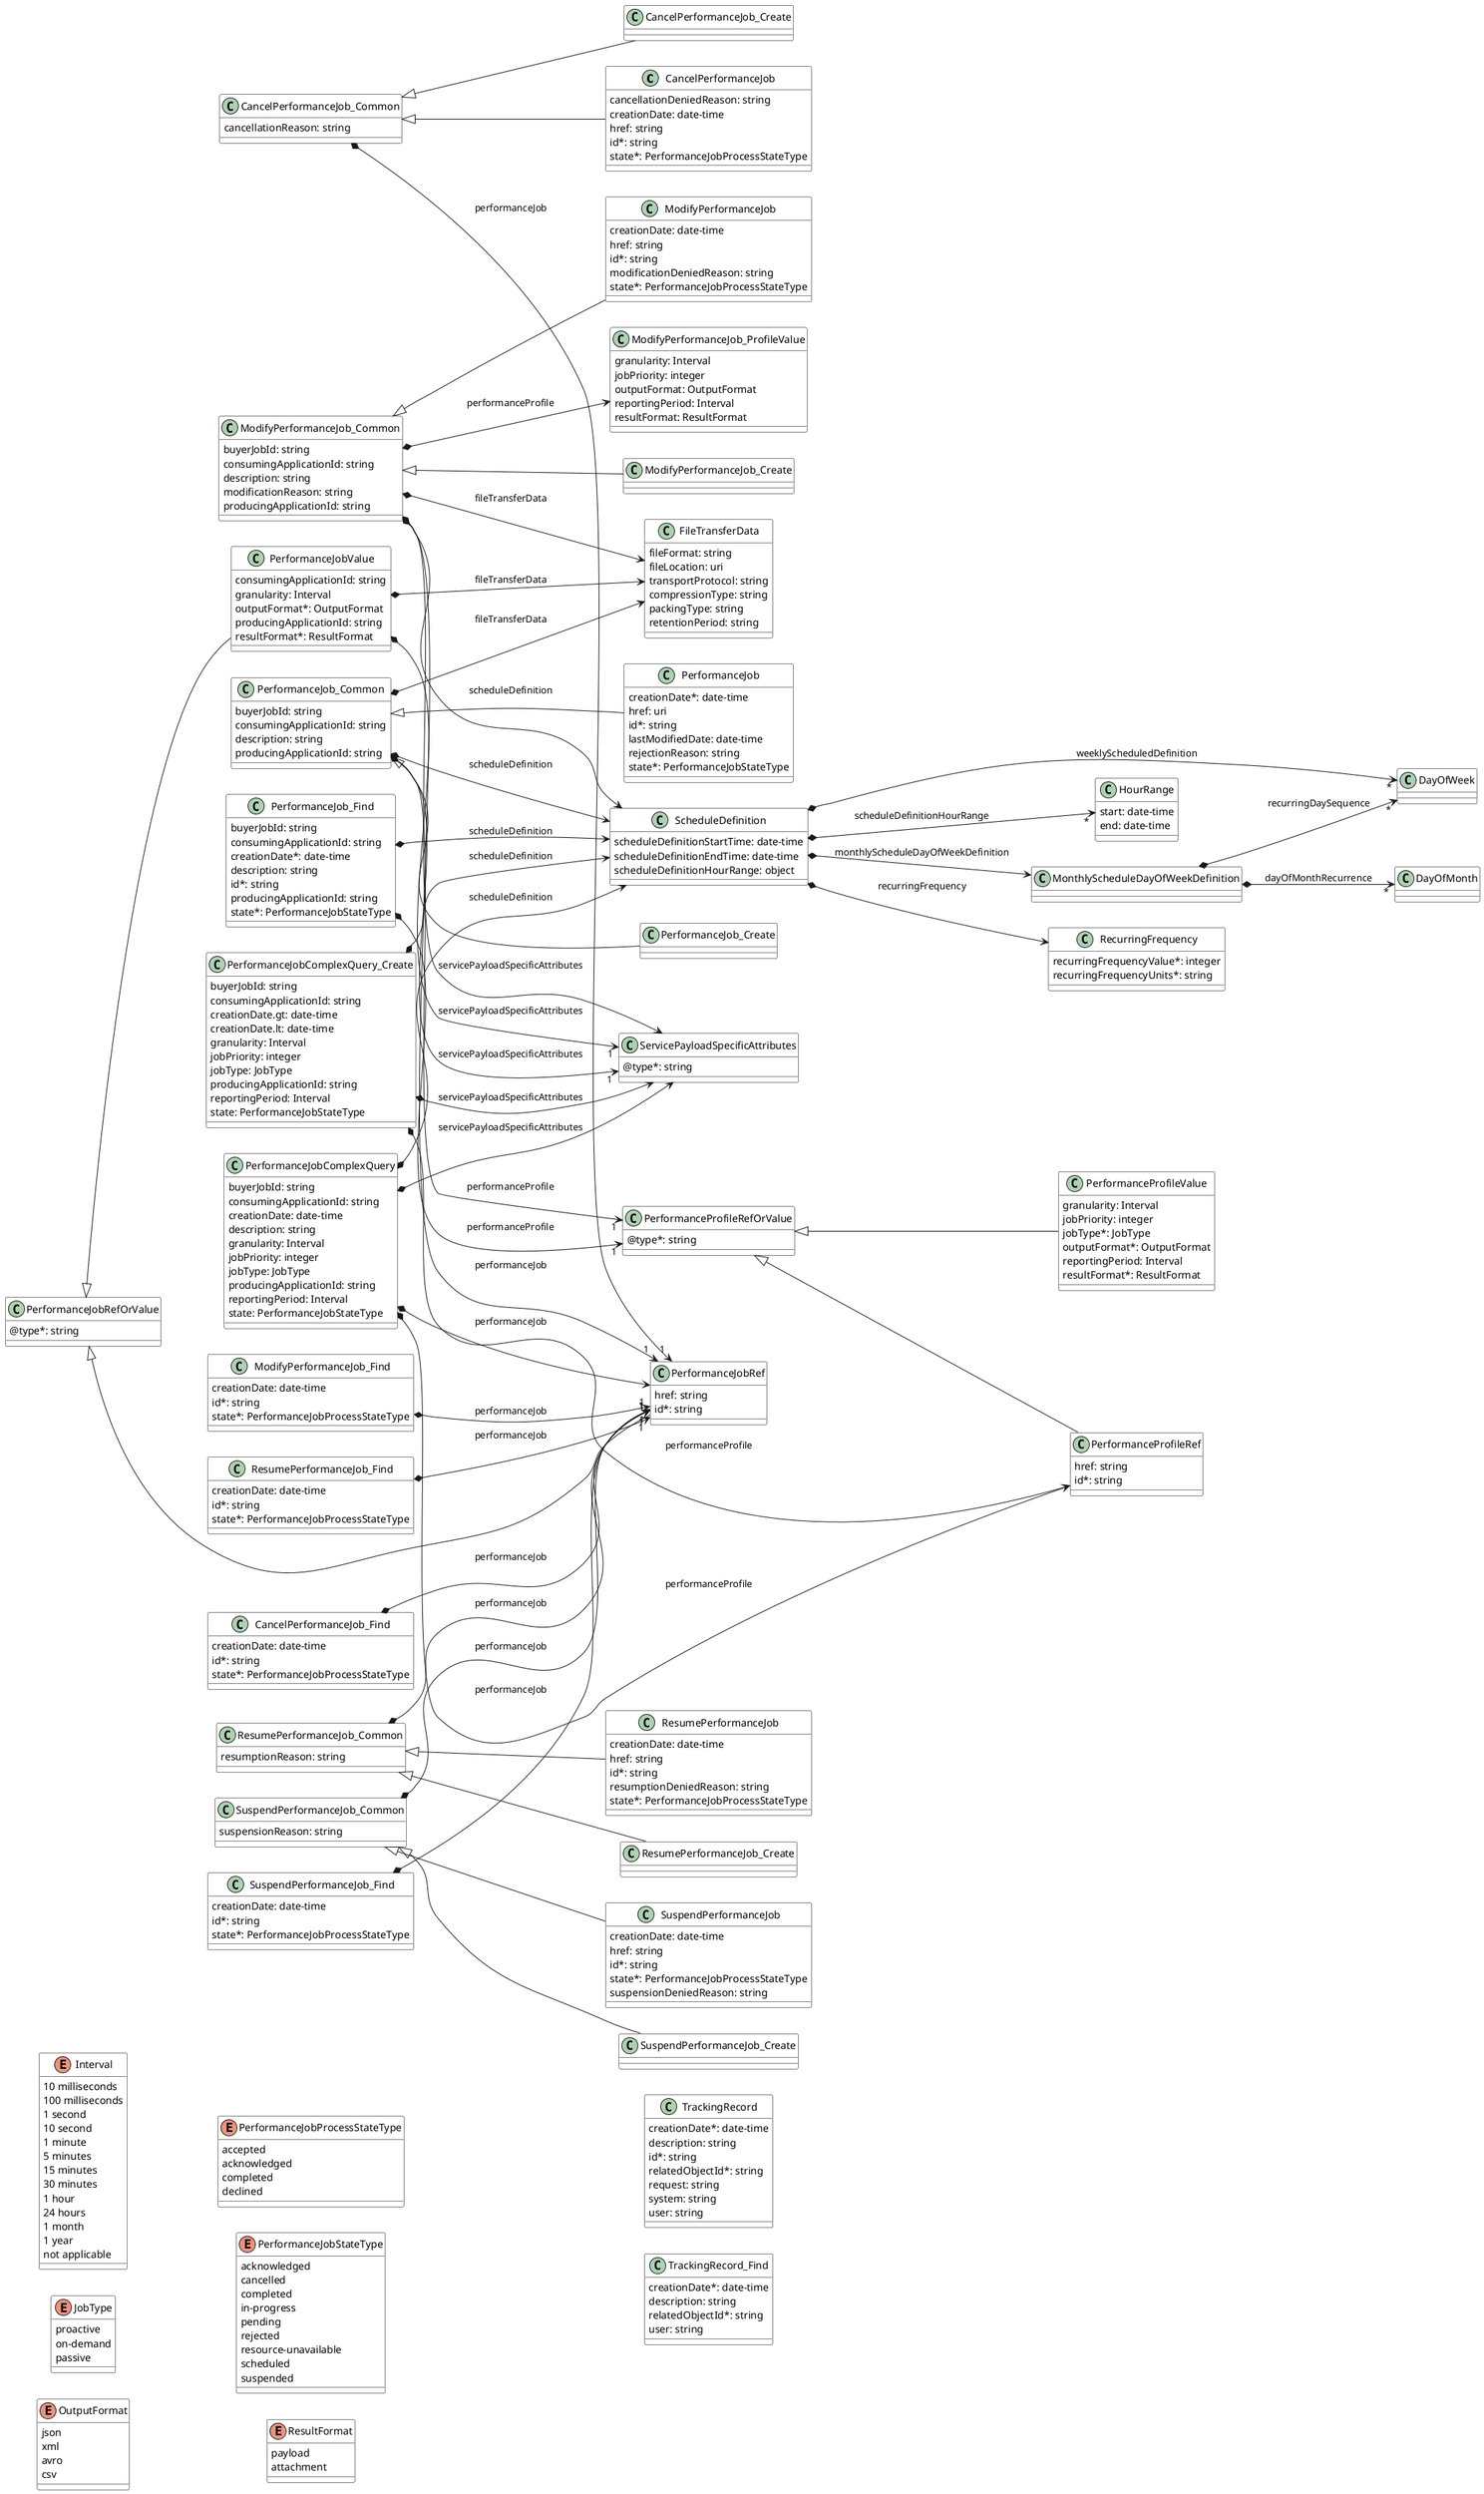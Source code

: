 @startuml performanceMonitoringDataModel
skinparam {
    ClassBackgroundColor White
    ClassBorderColor Black
}

left to right direction


class CancelPerformanceJob {

    cancellationDeniedReason: string
    creationDate: date-time
    href: string
    id*: string
    state*: PerformanceJobProcessStateType
}
CancelPerformanceJob_Common <|-- CancelPerformanceJob



class CancelPerformanceJob_Common {

    cancellationReason: string
}

CancelPerformanceJob_Common *-->"1" PerformanceJobRef : performanceJob


class CancelPerformanceJob_Create {

}
CancelPerformanceJob_Common <|-- CancelPerformanceJob_Create



class CancelPerformanceJob_Find {

    creationDate: date-time
    id*: string
    state*: PerformanceJobProcessStateType
}

CancelPerformanceJob_Find *-->"1" PerformanceJobRef : performanceJob


class DayOfMonth {

}



class DayOfWeek {

}

class FileTransferData {

    fileFormat: string
    fileLocation: uri
    transportProtocol: string
    compressionType: string
    packingType: string
    retentionPeriod: string
}



class HourRange {

    start: date-time
    end: date-time
}



enum Interval {

    10 milliseconds
    100 milliseconds
    1 second
    10 second
    1 minute
    5 minutes
    15 minutes
    30 minutes
    1 hour
    24 hours
    1 month
    1 year
    not applicable
}
enum JobType {

    proactive
    on-demand
    passive
}

class ModifyPerformanceJob {

    creationDate: date-time
    href: string
    id*: string
    modificationDeniedReason: string
    state*: PerformanceJobProcessStateType
}
ModifyPerformanceJob_Common <|-- ModifyPerformanceJob



class ModifyPerformanceJob_Common {

    buyerJobId: string
    consumingApplicationId: string
    description: string
    modificationReason: string
    producingApplicationId: string
}

ModifyPerformanceJob_Common *--> FileTransferData : fileTransferData
ModifyPerformanceJob_Common *-->"1" PerformanceJobRef : performanceJob
ModifyPerformanceJob_Common *--> ModifyPerformanceJob_ProfileValue : performanceProfile
ModifyPerformanceJob_Common *--> ScheduleDefinition : scheduleDefinition
ModifyPerformanceJob_Common *--> ServicePayloadSpecificAttributes : servicePayloadSpecificAttributes


class ModifyPerformanceJob_Create {

}
ModifyPerformanceJob_Common <|-- ModifyPerformanceJob_Create



class ModifyPerformanceJob_Find {

    creationDate: date-time
    id*: string
    state*: PerformanceJobProcessStateType
}

ModifyPerformanceJob_Find *-->"1" PerformanceJobRef : performanceJob


class ModifyPerformanceJob_ProfileValue {

    granularity: Interval
    jobPriority: integer
    outputFormat: OutputFormat
    reportingPeriod: Interval
    resultFormat: ResultFormat
}



class MonthlyScheduleDayOfWeekDefinition {

}

MonthlyScheduleDayOfWeekDefinition *-->"*" DayOfWeek : recurringDaySequence
MonthlyScheduleDayOfWeekDefinition *-->"*" DayOfMonth : dayOfMonthRecurrence


enum OutputFormat {

    json
    xml
    avro
    csv
}
class PerformanceJob {

    creationDate*: date-time
    href: uri
    id*: string
    lastModifiedDate: date-time
    rejectionReason: string
    state*: PerformanceJobStateType
}
PerformanceJob_Common <|-- PerformanceJob



class PerformanceJobComplexQuery {

    buyerJobId: string
    consumingApplicationId: string
    creationDate: date-time
    description: string
    granularity: Interval
    jobPriority: integer
    jobType: JobType
    producingApplicationId: string
    reportingPeriod: Interval
    state: PerformanceJobStateType
}

PerformanceJobComplexQuery *--> PerformanceJobRef : performanceJob
PerformanceJobComplexQuery *--> PerformanceProfileRef : performanceProfile
PerformanceJobComplexQuery *--> ScheduleDefinition : scheduleDefinition
PerformanceJobComplexQuery *--> ServicePayloadSpecificAttributes : servicePayloadSpecificAttributes


class PerformanceJobComplexQuery_Create {

    buyerJobId: string
    consumingApplicationId: string
    creationDate.gt: date-time
    creationDate.lt: date-time
    granularity: Interval
    jobPriority: integer
    jobType: JobType
    producingApplicationId: string
    reportingPeriod: Interval
    state: PerformanceJobStateType
}

PerformanceJobComplexQuery_Create *--> PerformanceProfileRef : performanceProfile
PerformanceJobComplexQuery_Create *--> ScheduleDefinition : scheduleDefinition
PerformanceJobComplexQuery_Create *--> ServicePayloadSpecificAttributes : servicePayloadSpecificAttributes


enum PerformanceJobProcessStateType {

    accepted
    acknowledged
    completed
    declined
}
class PerformanceJobRefOrValue {

    @type*: string
}



class PerformanceJobRef {

    href: string
    id*: string
}
PerformanceJobRefOrValue <|-- PerformanceJobRef



class PerformanceJobValue {

    consumingApplicationId: string
    granularity: Interval
    outputFormat*: OutputFormat
    producingApplicationId: string
    resultFormat*: ResultFormat
}
PerformanceJobRefOrValue <|-- PerformanceJobValue

PerformanceJobValue *--> FileTransferData : fileTransferData
PerformanceJobValue *-->"1" ServicePayloadSpecificAttributes : servicePayloadSpecificAttributes


enum PerformanceJobStateType {

    acknowledged
    cancelled
    completed
    in-progress
    pending
    rejected
    resource-unavailable
    scheduled
    suspended
}
class PerformanceJob_Common {

    buyerJobId: string
    consumingApplicationId: string
    description: string
    producingApplicationId: string
}

PerformanceJob_Common *--> FileTransferData : fileTransferData
PerformanceJob_Common *-->"1" PerformanceProfileRefOrValue : performanceProfile
PerformanceJob_Common *--> ScheduleDefinition : scheduleDefinition
PerformanceJob_Common *-->"1" ServicePayloadSpecificAttributes : servicePayloadSpecificAttributes


class PerformanceJob_Create {

}
PerformanceJob_Common <|-- PerformanceJob_Create



class PerformanceJob_Find {

    buyerJobId: string
    consumingApplicationId: string
    creationDate*: date-time
    description: string
    id*: string
    producingApplicationId: string
    state*: PerformanceJobStateType
}

PerformanceJob_Find *-->"1" PerformanceProfileRefOrValue : performanceProfile
PerformanceJob_Find *--> ScheduleDefinition : scheduleDefinition


class PerformanceProfileRefOrValue {

    @type*: string
}



class PerformanceProfileRef {

    href: string
    id*: string
}
PerformanceProfileRefOrValue <|-- PerformanceProfileRef



class PerformanceProfileValue {

    granularity: Interval
    jobPriority: integer
    jobType*: JobType
    outputFormat*: OutputFormat
    reportingPeriod: Interval
    resultFormat*: ResultFormat
}
PerformanceProfileRefOrValue <|-- PerformanceProfileValue



class RecurringFrequency {

    recurringFrequencyValue*: integer
    recurringFrequencyUnits*: string
}





enum ResultFormat {

    payload
    attachment
}

class ResumePerformanceJob {

    creationDate: date-time
    href: string
    id*: string
    resumptionDeniedReason: string
    state*: PerformanceJobProcessStateType
}
ResumePerformanceJob_Common <|-- ResumePerformanceJob



class ResumePerformanceJob_Common {

    resumptionReason: string
}

ResumePerformanceJob_Common *-->"1" PerformanceJobRef : performanceJob


class ResumePerformanceJob_Create {

}
ResumePerformanceJob_Common <|-- ResumePerformanceJob_Create



class ResumePerformanceJob_Find {

    creationDate: date-time
    id*: string
    state*: PerformanceJobProcessStateType
}

ResumePerformanceJob_Find *-->"1" PerformanceJobRef : performanceJob


class ScheduleDefinition {

    scheduleDefinitionStartTime: date-time
    scheduleDefinitionEndTime: date-time
    scheduleDefinitionHourRange: object
}

ScheduleDefinition *--> RecurringFrequency : recurringFrequency
ScheduleDefinition *--> MonthlyScheduleDayOfWeekDefinition : monthlyScheduleDayOfWeekDefinition
ScheduleDefinition *-->"*" DayOfWeek : weeklyScheduledDefinition
ScheduleDefinition *-->"*" HourRange : scheduleDefinitionHourRange

class ServicePayloadSpecificAttributes {

    @type*: string
}



class SuspendPerformanceJob {

    creationDate: date-time
    href: string
    id*: string
    state*: PerformanceJobProcessStateType
    suspensionDeniedReason: string
}
SuspendPerformanceJob_Common <|-- SuspendPerformanceJob



class SuspendPerformanceJob_Common {

    suspensionReason: string
}

SuspendPerformanceJob_Common *-->"1" PerformanceJobRef : performanceJob


class SuspendPerformanceJob_Create {

}
SuspendPerformanceJob_Common <|-- SuspendPerformanceJob_Create



class SuspendPerformanceJob_Find {

    creationDate: date-time
    id*: string
    state*: PerformanceJobProcessStateType
}

SuspendPerformanceJob_Find *-->"1" PerformanceJobRef : performanceJob


class TrackingRecord {

    creationDate*: date-time
    description: string
    id*: string
    relatedObjectId*: string
    request: string
    system: string
    user: string
}



class TrackingRecord_Find {

    creationDate*: date-time
    description: string
    relatedObjectId*: string
    user: string
}



@enduml
